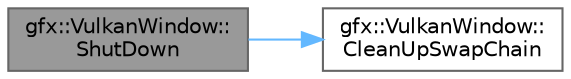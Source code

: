 digraph "gfx::VulkanWindow::ShutDown"
{
 // LATEX_PDF_SIZE
  bgcolor="transparent";
  edge [fontname=Helvetica,fontsize=10,labelfontname=Helvetica,labelfontsize=10];
  node [fontname=Helvetica,fontsize=10,shape=box,height=0.2,width=0.4];
  rankdir="LR";
  Node1 [id="Node000001",label="gfx::VulkanWindow::\lShutDown",height=0.2,width=0.4,color="gray40", fillcolor="grey60", style="filled", fontcolor="black",tooltip="Shuts down the window and releases all resources."];
  Node1 -> Node2 [id="edge1_Node000001_Node000002",color="steelblue1",style="solid",tooltip=" "];
  Node2 [id="Node000002",label="gfx::VulkanWindow::\lCleanUpSwapChain",height=0.2,width=0.4,color="grey40", fillcolor="white", style="filled",URL="$classgfx_1_1_vulkan_window.html#a16317d470e0e12a6bfd859bce8533aca",tooltip="Cleans up the swap chain resources."];
}
